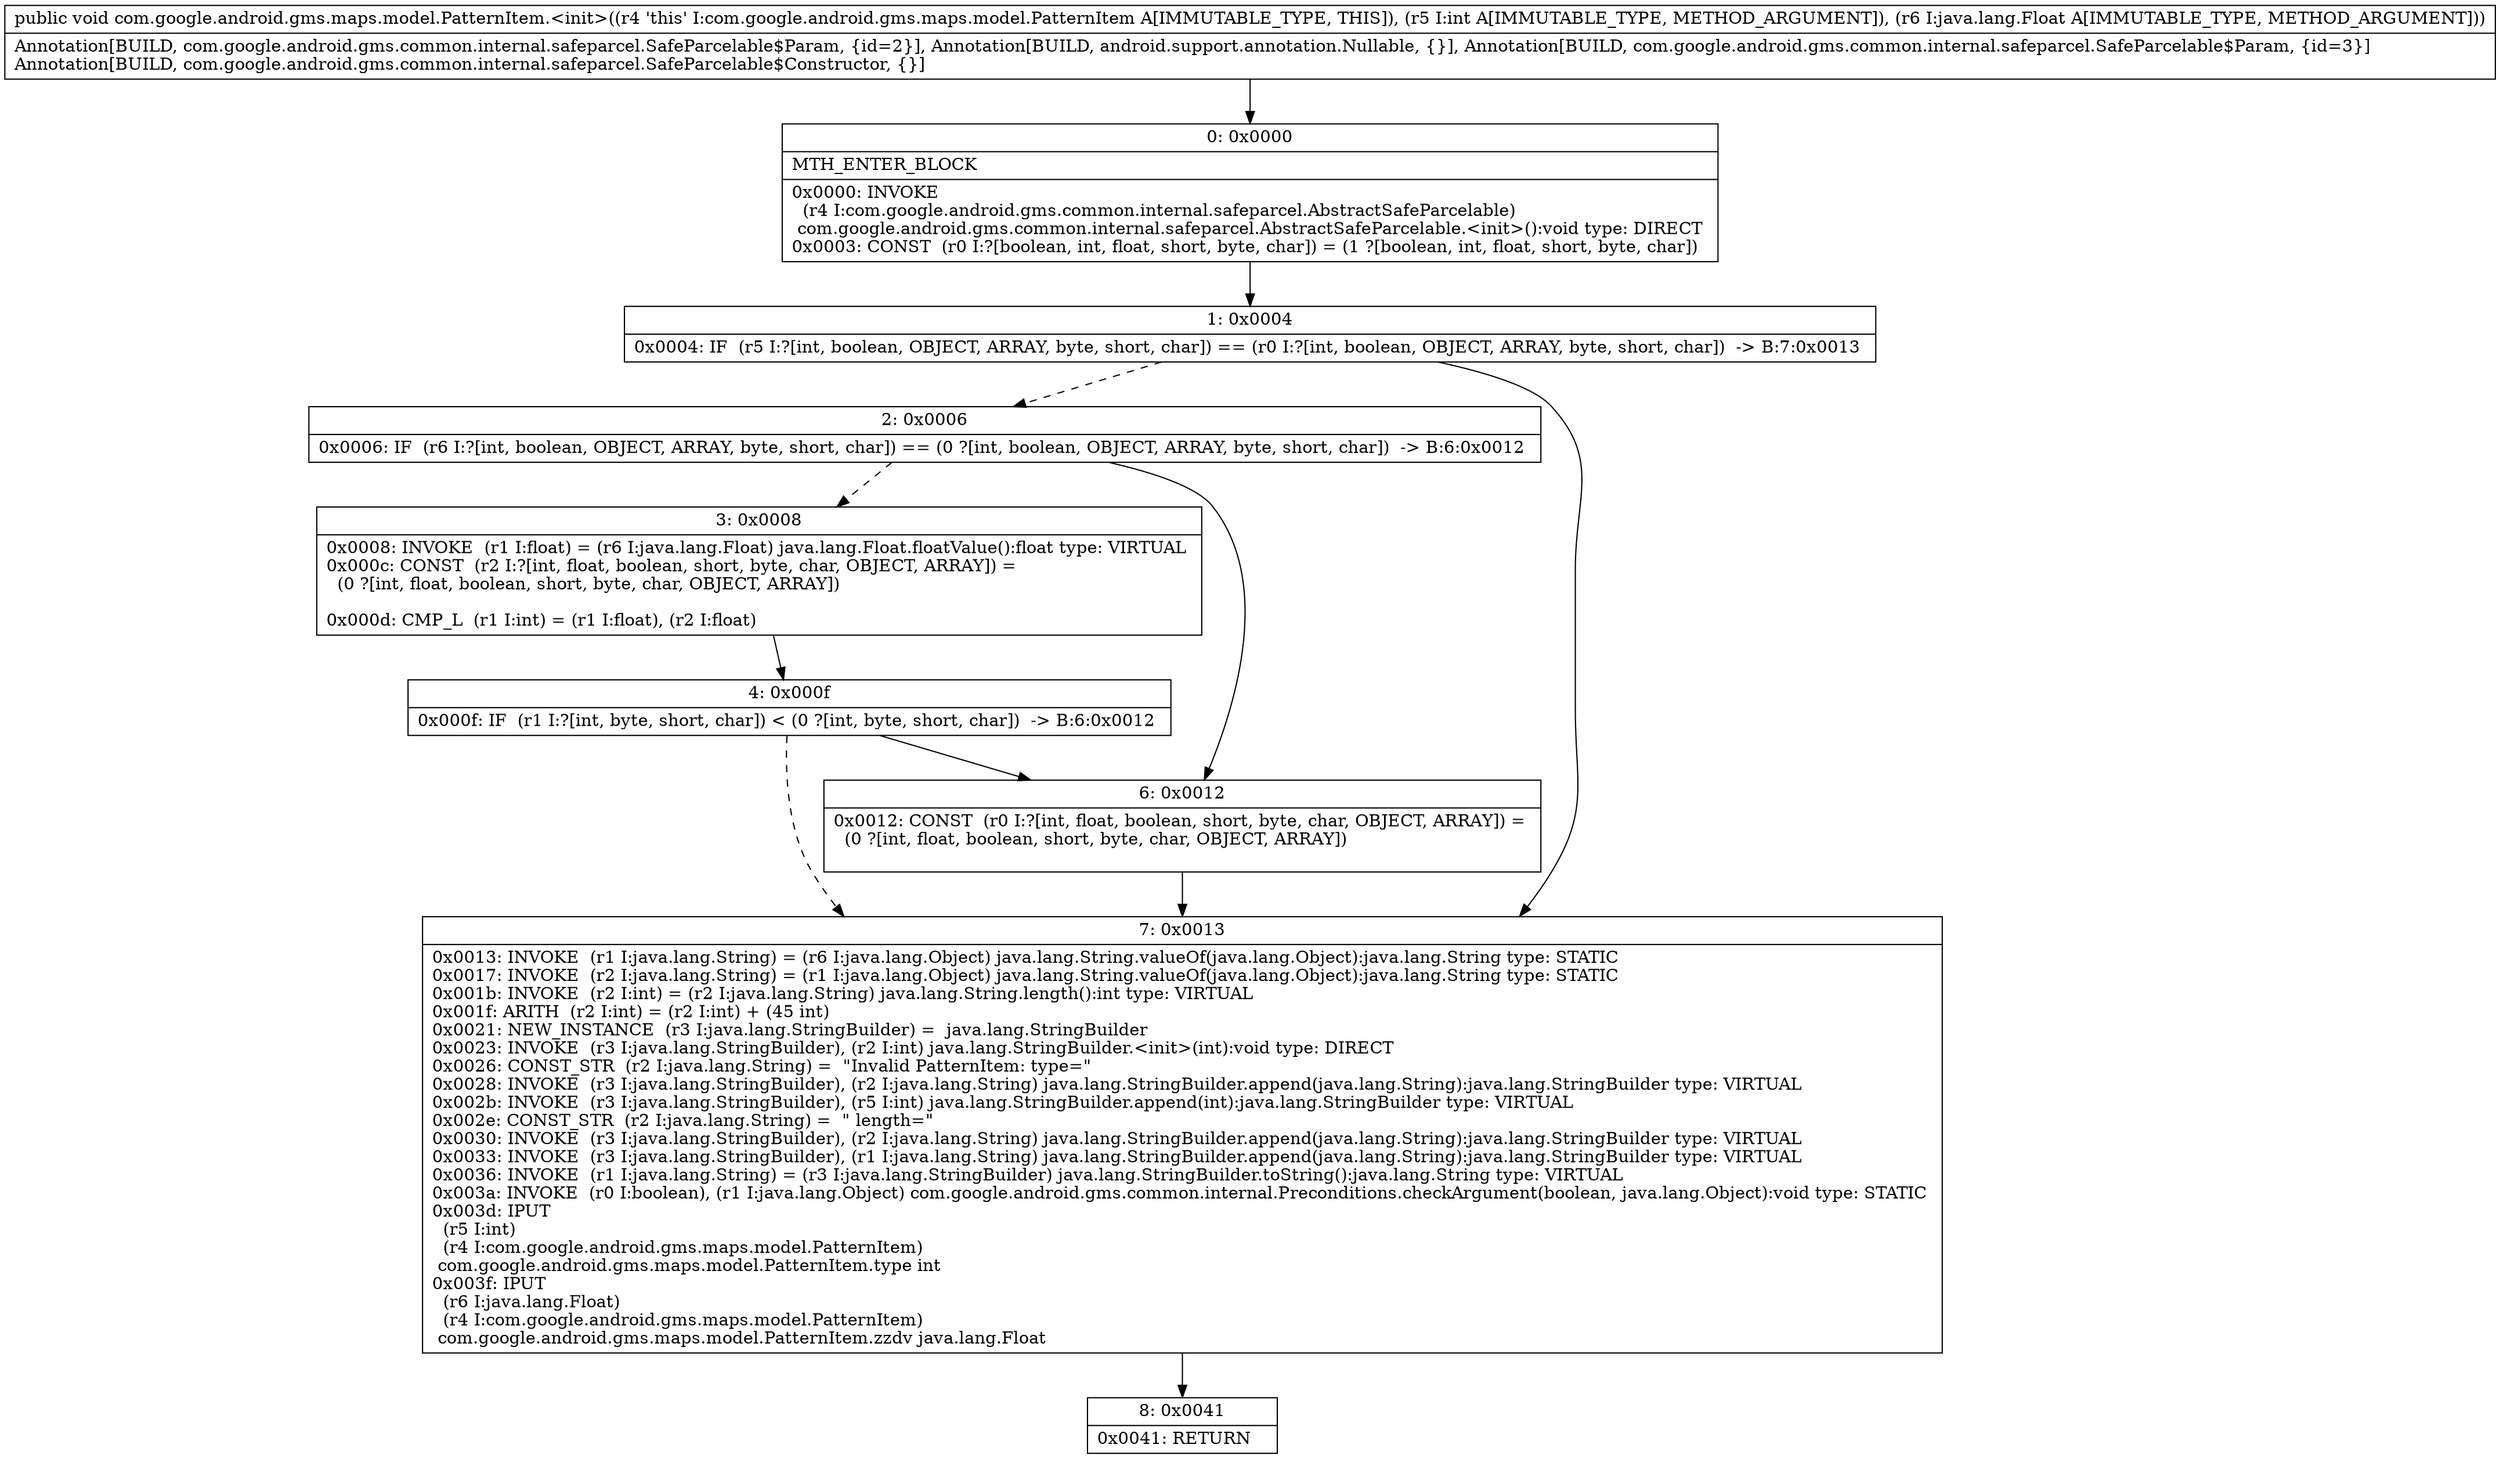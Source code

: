 digraph "CFG forcom.google.android.gms.maps.model.PatternItem.\<init\>(ILjava\/lang\/Float;)V" {
Node_0 [shape=record,label="{0\:\ 0x0000|MTH_ENTER_BLOCK\l|0x0000: INVOKE  \l  (r4 I:com.google.android.gms.common.internal.safeparcel.AbstractSafeParcelable)\l com.google.android.gms.common.internal.safeparcel.AbstractSafeParcelable.\<init\>():void type: DIRECT \l0x0003: CONST  (r0 I:?[boolean, int, float, short, byte, char]) = (1 ?[boolean, int, float, short, byte, char]) \l}"];
Node_1 [shape=record,label="{1\:\ 0x0004|0x0004: IF  (r5 I:?[int, boolean, OBJECT, ARRAY, byte, short, char]) == (r0 I:?[int, boolean, OBJECT, ARRAY, byte, short, char])  \-\> B:7:0x0013 \l}"];
Node_2 [shape=record,label="{2\:\ 0x0006|0x0006: IF  (r6 I:?[int, boolean, OBJECT, ARRAY, byte, short, char]) == (0 ?[int, boolean, OBJECT, ARRAY, byte, short, char])  \-\> B:6:0x0012 \l}"];
Node_3 [shape=record,label="{3\:\ 0x0008|0x0008: INVOKE  (r1 I:float) = (r6 I:java.lang.Float) java.lang.Float.floatValue():float type: VIRTUAL \l0x000c: CONST  (r2 I:?[int, float, boolean, short, byte, char, OBJECT, ARRAY]) = \l  (0 ?[int, float, boolean, short, byte, char, OBJECT, ARRAY])\l \l0x000d: CMP_L  (r1 I:int) = (r1 I:float), (r2 I:float) \l}"];
Node_4 [shape=record,label="{4\:\ 0x000f|0x000f: IF  (r1 I:?[int, byte, short, char]) \< (0 ?[int, byte, short, char])  \-\> B:6:0x0012 \l}"];
Node_6 [shape=record,label="{6\:\ 0x0012|0x0012: CONST  (r0 I:?[int, float, boolean, short, byte, char, OBJECT, ARRAY]) = \l  (0 ?[int, float, boolean, short, byte, char, OBJECT, ARRAY])\l \l}"];
Node_7 [shape=record,label="{7\:\ 0x0013|0x0013: INVOKE  (r1 I:java.lang.String) = (r6 I:java.lang.Object) java.lang.String.valueOf(java.lang.Object):java.lang.String type: STATIC \l0x0017: INVOKE  (r2 I:java.lang.String) = (r1 I:java.lang.Object) java.lang.String.valueOf(java.lang.Object):java.lang.String type: STATIC \l0x001b: INVOKE  (r2 I:int) = (r2 I:java.lang.String) java.lang.String.length():int type: VIRTUAL \l0x001f: ARITH  (r2 I:int) = (r2 I:int) + (45 int) \l0x0021: NEW_INSTANCE  (r3 I:java.lang.StringBuilder) =  java.lang.StringBuilder \l0x0023: INVOKE  (r3 I:java.lang.StringBuilder), (r2 I:int) java.lang.StringBuilder.\<init\>(int):void type: DIRECT \l0x0026: CONST_STR  (r2 I:java.lang.String) =  \"Invalid PatternItem: type=\" \l0x0028: INVOKE  (r3 I:java.lang.StringBuilder), (r2 I:java.lang.String) java.lang.StringBuilder.append(java.lang.String):java.lang.StringBuilder type: VIRTUAL \l0x002b: INVOKE  (r3 I:java.lang.StringBuilder), (r5 I:int) java.lang.StringBuilder.append(int):java.lang.StringBuilder type: VIRTUAL \l0x002e: CONST_STR  (r2 I:java.lang.String) =  \" length=\" \l0x0030: INVOKE  (r3 I:java.lang.StringBuilder), (r2 I:java.lang.String) java.lang.StringBuilder.append(java.lang.String):java.lang.StringBuilder type: VIRTUAL \l0x0033: INVOKE  (r3 I:java.lang.StringBuilder), (r1 I:java.lang.String) java.lang.StringBuilder.append(java.lang.String):java.lang.StringBuilder type: VIRTUAL \l0x0036: INVOKE  (r1 I:java.lang.String) = (r3 I:java.lang.StringBuilder) java.lang.StringBuilder.toString():java.lang.String type: VIRTUAL \l0x003a: INVOKE  (r0 I:boolean), (r1 I:java.lang.Object) com.google.android.gms.common.internal.Preconditions.checkArgument(boolean, java.lang.Object):void type: STATIC \l0x003d: IPUT  \l  (r5 I:int)\l  (r4 I:com.google.android.gms.maps.model.PatternItem)\l com.google.android.gms.maps.model.PatternItem.type int \l0x003f: IPUT  \l  (r6 I:java.lang.Float)\l  (r4 I:com.google.android.gms.maps.model.PatternItem)\l com.google.android.gms.maps.model.PatternItem.zzdv java.lang.Float \l}"];
Node_8 [shape=record,label="{8\:\ 0x0041|0x0041: RETURN   \l}"];
MethodNode[shape=record,label="{public void com.google.android.gms.maps.model.PatternItem.\<init\>((r4 'this' I:com.google.android.gms.maps.model.PatternItem A[IMMUTABLE_TYPE, THIS]), (r5 I:int A[IMMUTABLE_TYPE, METHOD_ARGUMENT]), (r6 I:java.lang.Float A[IMMUTABLE_TYPE, METHOD_ARGUMENT]))  | Annotation[BUILD, com.google.android.gms.common.internal.safeparcel.SafeParcelable$Param, \{id=2\}], Annotation[BUILD, android.support.annotation.Nullable, \{\}], Annotation[BUILD, com.google.android.gms.common.internal.safeparcel.SafeParcelable$Param, \{id=3\}]\lAnnotation[BUILD, com.google.android.gms.common.internal.safeparcel.SafeParcelable$Constructor, \{\}]\l}"];
MethodNode -> Node_0;
Node_0 -> Node_1;
Node_1 -> Node_2[style=dashed];
Node_1 -> Node_7;
Node_2 -> Node_3[style=dashed];
Node_2 -> Node_6;
Node_3 -> Node_4;
Node_4 -> Node_6;
Node_4 -> Node_7[style=dashed];
Node_6 -> Node_7;
Node_7 -> Node_8;
}

